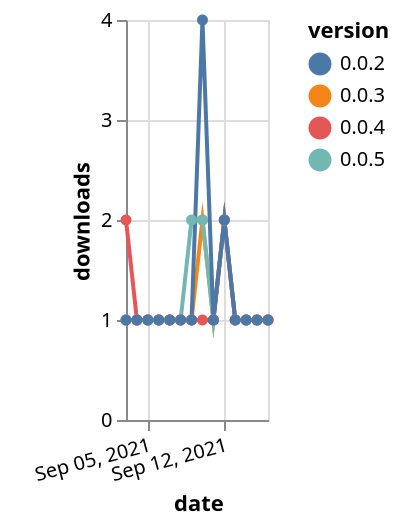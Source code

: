 {"$schema": "https://vega.github.io/schema/vega-lite/v5.json", "description": "A simple bar chart with embedded data.", "data": {"values": [{"date": "2021-09-03", "total": 161, "delta": 1, "version": "0.0.3"}, {"date": "2021-09-04", "total": 162, "delta": 1, "version": "0.0.3"}, {"date": "2021-09-05", "total": 163, "delta": 1, "version": "0.0.3"}, {"date": "2021-09-06", "total": 164, "delta": 1, "version": "0.0.3"}, {"date": "2021-09-07", "total": 165, "delta": 1, "version": "0.0.3"}, {"date": "2021-09-08", "total": 166, "delta": 1, "version": "0.0.3"}, {"date": "2021-09-09", "total": 167, "delta": 1, "version": "0.0.3"}, {"date": "2021-09-10", "total": 169, "delta": 2, "version": "0.0.3"}, {"date": "2021-09-11", "total": 170, "delta": 1, "version": "0.0.3"}, {"date": "2021-09-12", "total": 172, "delta": 2, "version": "0.0.3"}, {"date": "2021-09-13", "total": 173, "delta": 1, "version": "0.0.3"}, {"date": "2021-09-14", "total": 174, "delta": 1, "version": "0.0.3"}, {"date": "2021-09-15", "total": 175, "delta": 1, "version": "0.0.3"}, {"date": "2021-09-16", "total": 176, "delta": 1, "version": "0.0.3"}, {"date": "2021-09-03", "total": 149, "delta": 1, "version": "0.0.5"}, {"date": "2021-09-04", "total": 150, "delta": 1, "version": "0.0.5"}, {"date": "2021-09-05", "total": 151, "delta": 1, "version": "0.0.5"}, {"date": "2021-09-06", "total": 152, "delta": 1, "version": "0.0.5"}, {"date": "2021-09-07", "total": 153, "delta": 1, "version": "0.0.5"}, {"date": "2021-09-08", "total": 154, "delta": 1, "version": "0.0.5"}, {"date": "2021-09-09", "total": 156, "delta": 2, "version": "0.0.5"}, {"date": "2021-09-10", "total": 158, "delta": 2, "version": "0.0.5"}, {"date": "2021-09-11", "total": 159, "delta": 1, "version": "0.0.5"}, {"date": "2021-09-12", "total": 161, "delta": 2, "version": "0.0.5"}, {"date": "2021-09-13", "total": 162, "delta": 1, "version": "0.0.5"}, {"date": "2021-09-14", "total": 163, "delta": 1, "version": "0.0.5"}, {"date": "2021-09-15", "total": 164, "delta": 1, "version": "0.0.5"}, {"date": "2021-09-16", "total": 165, "delta": 1, "version": "0.0.5"}, {"date": "2021-09-03", "total": 162, "delta": 2, "version": "0.0.4"}, {"date": "2021-09-04", "total": 163, "delta": 1, "version": "0.0.4"}, {"date": "2021-09-05", "total": 164, "delta": 1, "version": "0.0.4"}, {"date": "2021-09-06", "total": 165, "delta": 1, "version": "0.0.4"}, {"date": "2021-09-07", "total": 166, "delta": 1, "version": "0.0.4"}, {"date": "2021-09-08", "total": 167, "delta": 1, "version": "0.0.4"}, {"date": "2021-09-09", "total": 168, "delta": 1, "version": "0.0.4"}, {"date": "2021-09-10", "total": 169, "delta": 1, "version": "0.0.4"}, {"date": "2021-09-11", "total": 170, "delta": 1, "version": "0.0.4"}, {"date": "2021-09-12", "total": 172, "delta": 2, "version": "0.0.4"}, {"date": "2021-09-13", "total": 173, "delta": 1, "version": "0.0.4"}, {"date": "2021-09-14", "total": 174, "delta": 1, "version": "0.0.4"}, {"date": "2021-09-15", "total": 175, "delta": 1, "version": "0.0.4"}, {"date": "2021-09-16", "total": 176, "delta": 1, "version": "0.0.4"}, {"date": "2021-09-03", "total": 273, "delta": 1, "version": "0.0.2"}, {"date": "2021-09-04", "total": 274, "delta": 1, "version": "0.0.2"}, {"date": "2021-09-05", "total": 275, "delta": 1, "version": "0.0.2"}, {"date": "2021-09-06", "total": 276, "delta": 1, "version": "0.0.2"}, {"date": "2021-09-07", "total": 277, "delta": 1, "version": "0.0.2"}, {"date": "2021-09-08", "total": 278, "delta": 1, "version": "0.0.2"}, {"date": "2021-09-09", "total": 279, "delta": 1, "version": "0.0.2"}, {"date": "2021-09-10", "total": 283, "delta": 4, "version": "0.0.2"}, {"date": "2021-09-11", "total": 284, "delta": 1, "version": "0.0.2"}, {"date": "2021-09-12", "total": 286, "delta": 2, "version": "0.0.2"}, {"date": "2021-09-13", "total": 287, "delta": 1, "version": "0.0.2"}, {"date": "2021-09-14", "total": 288, "delta": 1, "version": "0.0.2"}, {"date": "2021-09-15", "total": 289, "delta": 1, "version": "0.0.2"}, {"date": "2021-09-16", "total": 290, "delta": 1, "version": "0.0.2"}]}, "width": "container", "mark": {"type": "line", "point": {"filled": true}}, "encoding": {"x": {"field": "date", "type": "temporal", "timeUnit": "yearmonthdate", "title": "date", "axis": {"labelAngle": -15}}, "y": {"field": "delta", "type": "quantitative", "title": "downloads"}, "color": {"field": "version", "type": "nominal"}, "tooltip": {"field": "delta"}}}